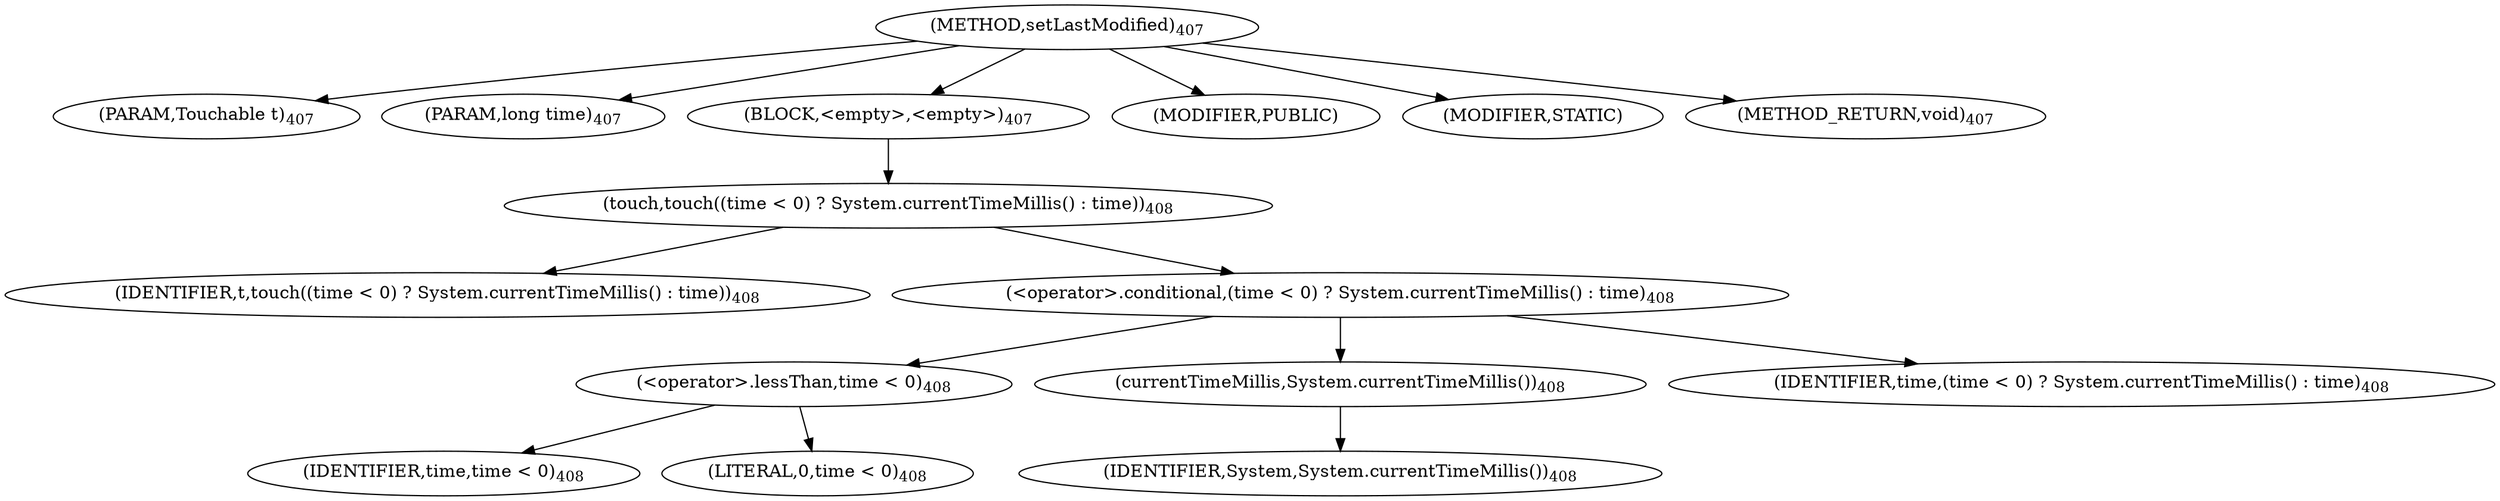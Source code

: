 digraph "setLastModified" {  
"901" [label = <(METHOD,setLastModified)<SUB>407</SUB>> ]
"902" [label = <(PARAM,Touchable t)<SUB>407</SUB>> ]
"903" [label = <(PARAM,long time)<SUB>407</SUB>> ]
"904" [label = <(BLOCK,&lt;empty&gt;,&lt;empty&gt;)<SUB>407</SUB>> ]
"905" [label = <(touch,touch((time &lt; 0) ? System.currentTimeMillis() : time))<SUB>408</SUB>> ]
"906" [label = <(IDENTIFIER,t,touch((time &lt; 0) ? System.currentTimeMillis() : time))<SUB>408</SUB>> ]
"907" [label = <(&lt;operator&gt;.conditional,(time &lt; 0) ? System.currentTimeMillis() : time)<SUB>408</SUB>> ]
"908" [label = <(&lt;operator&gt;.lessThan,time &lt; 0)<SUB>408</SUB>> ]
"909" [label = <(IDENTIFIER,time,time &lt; 0)<SUB>408</SUB>> ]
"910" [label = <(LITERAL,0,time &lt; 0)<SUB>408</SUB>> ]
"911" [label = <(currentTimeMillis,System.currentTimeMillis())<SUB>408</SUB>> ]
"912" [label = <(IDENTIFIER,System,System.currentTimeMillis())<SUB>408</SUB>> ]
"913" [label = <(IDENTIFIER,time,(time &lt; 0) ? System.currentTimeMillis() : time)<SUB>408</SUB>> ]
"914" [label = <(MODIFIER,PUBLIC)> ]
"915" [label = <(MODIFIER,STATIC)> ]
"916" [label = <(METHOD_RETURN,void)<SUB>407</SUB>> ]
  "901" -> "902" 
  "901" -> "903" 
  "901" -> "904" 
  "901" -> "914" 
  "901" -> "915" 
  "901" -> "916" 
  "904" -> "905" 
  "905" -> "906" 
  "905" -> "907" 
  "907" -> "908" 
  "907" -> "911" 
  "907" -> "913" 
  "908" -> "909" 
  "908" -> "910" 
  "911" -> "912" 
}
